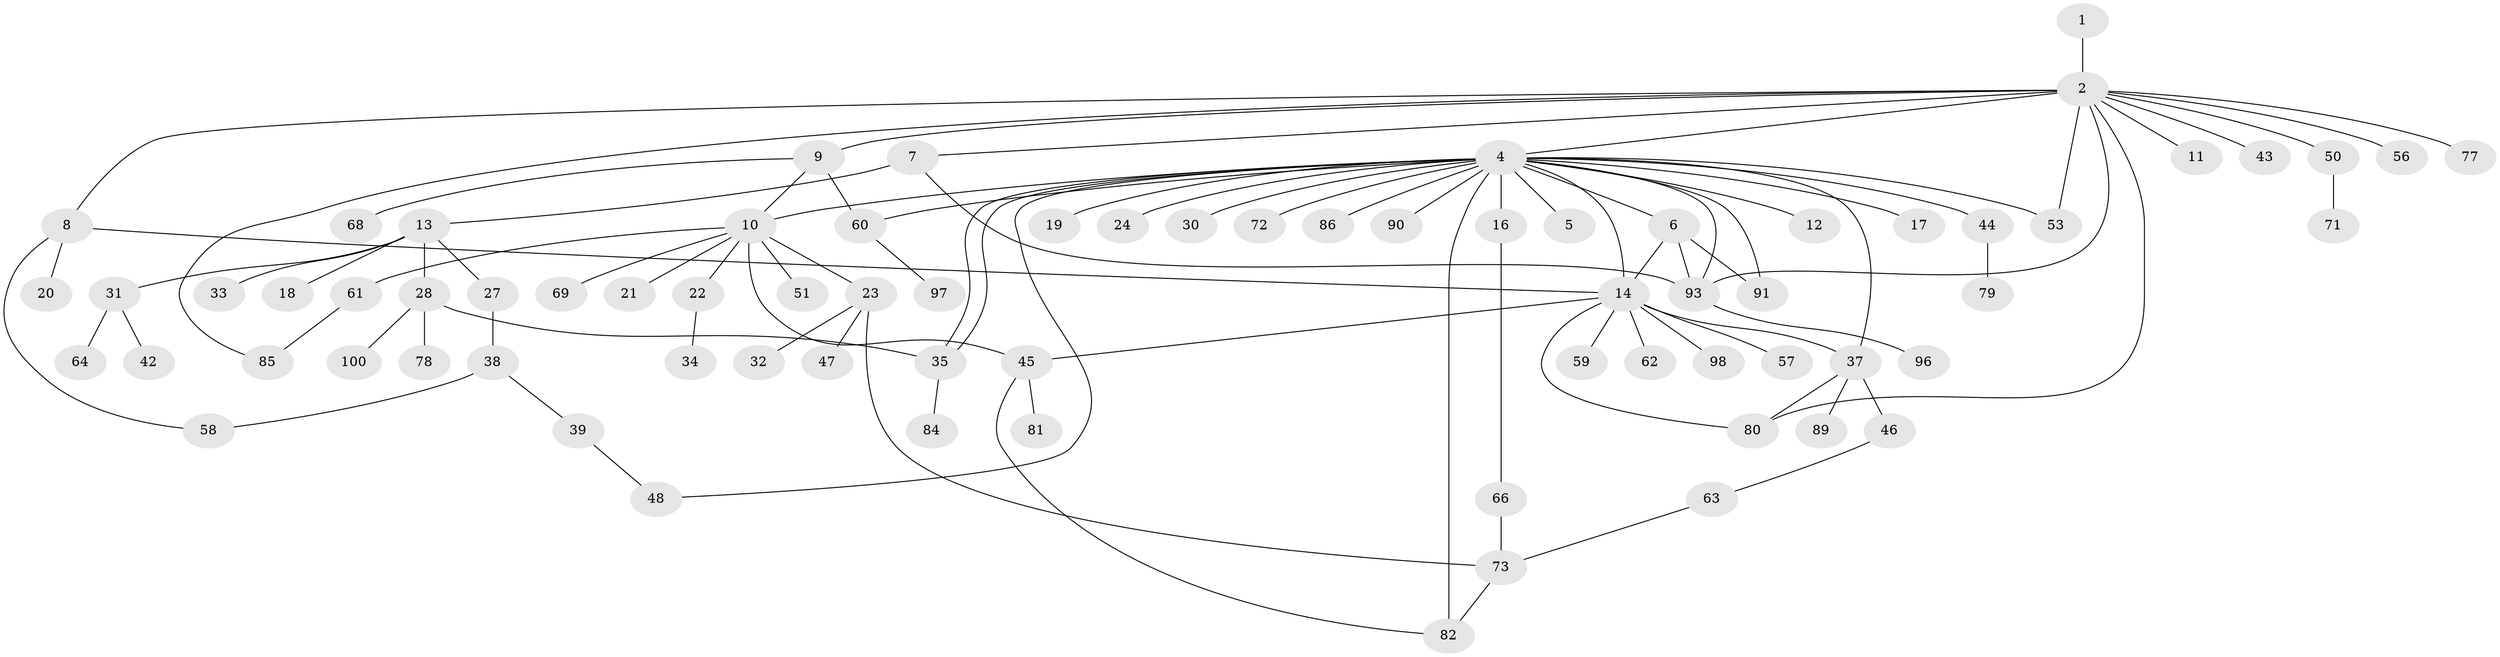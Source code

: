 // Generated by graph-tools (version 1.1) at 2025/23/03/03/25 07:23:52]
// undirected, 75 vertices, 96 edges
graph export_dot {
graph [start="1"]
  node [color=gray90,style=filled];
  1;
  2 [super="+3"];
  4 [super="+26"];
  5;
  6;
  7 [super="+15"];
  8;
  9 [super="+83"];
  10 [super="+74"];
  11;
  12;
  13 [super="+25"];
  14 [super="+55"];
  16;
  17;
  18;
  19;
  20 [super="+65"];
  21;
  22;
  23 [super="+40"];
  24;
  27 [super="+36"];
  28 [super="+29"];
  30 [super="+76"];
  31 [super="+54"];
  32;
  33;
  34 [super="+52"];
  35 [super="+67"];
  37 [super="+95"];
  38;
  39 [super="+41"];
  42;
  43;
  44;
  45 [super="+49"];
  46;
  47;
  48 [super="+75"];
  50;
  51;
  53 [super="+70"];
  56;
  57;
  58;
  59;
  60 [super="+87"];
  61;
  62;
  63 [super="+88"];
  64;
  66;
  68;
  69;
  71;
  72;
  73 [super="+94"];
  77;
  78;
  79;
  80;
  81;
  82 [super="+92"];
  84;
  85;
  86;
  89;
  90;
  91;
  93 [super="+99"];
  96;
  97;
  98;
  100;
  1 -- 2;
  2 -- 4 [weight=2];
  2 -- 7;
  2 -- 8;
  2 -- 9;
  2 -- 11;
  2 -- 43;
  2 -- 50;
  2 -- 56;
  2 -- 77;
  2 -- 80;
  2 -- 85;
  2 -- 93;
  2 -- 53;
  4 -- 5;
  4 -- 6;
  4 -- 10;
  4 -- 12;
  4 -- 14;
  4 -- 16;
  4 -- 17;
  4 -- 19;
  4 -- 24;
  4 -- 30;
  4 -- 35;
  4 -- 35;
  4 -- 37;
  4 -- 44;
  4 -- 53;
  4 -- 60;
  4 -- 72;
  4 -- 82;
  4 -- 86;
  4 -- 90;
  4 -- 91;
  4 -- 93;
  4 -- 48;
  6 -- 14;
  6 -- 91;
  6 -- 93;
  7 -- 13;
  7 -- 93;
  8 -- 14;
  8 -- 20;
  8 -- 58;
  9 -- 68;
  9 -- 10;
  9 -- 60;
  10 -- 21;
  10 -- 22;
  10 -- 23;
  10 -- 45;
  10 -- 51;
  10 -- 61;
  10 -- 69;
  13 -- 18;
  13 -- 33;
  13 -- 27;
  13 -- 28;
  13 -- 31;
  14 -- 37;
  14 -- 57;
  14 -- 59;
  14 -- 62;
  14 -- 80;
  14 -- 98;
  14 -- 45;
  16 -- 66;
  22 -- 34;
  23 -- 32;
  23 -- 47;
  23 -- 73;
  27 -- 38;
  28 -- 100;
  28 -- 35;
  28 -- 78;
  31 -- 42;
  31 -- 64;
  35 -- 84;
  37 -- 46;
  37 -- 80;
  37 -- 89;
  38 -- 39;
  38 -- 58;
  39 -- 48;
  44 -- 79;
  45 -- 81;
  45 -- 82;
  46 -- 63;
  50 -- 71;
  60 -- 97;
  61 -- 85;
  63 -- 73;
  66 -- 73;
  73 -- 82;
  93 -- 96;
}

